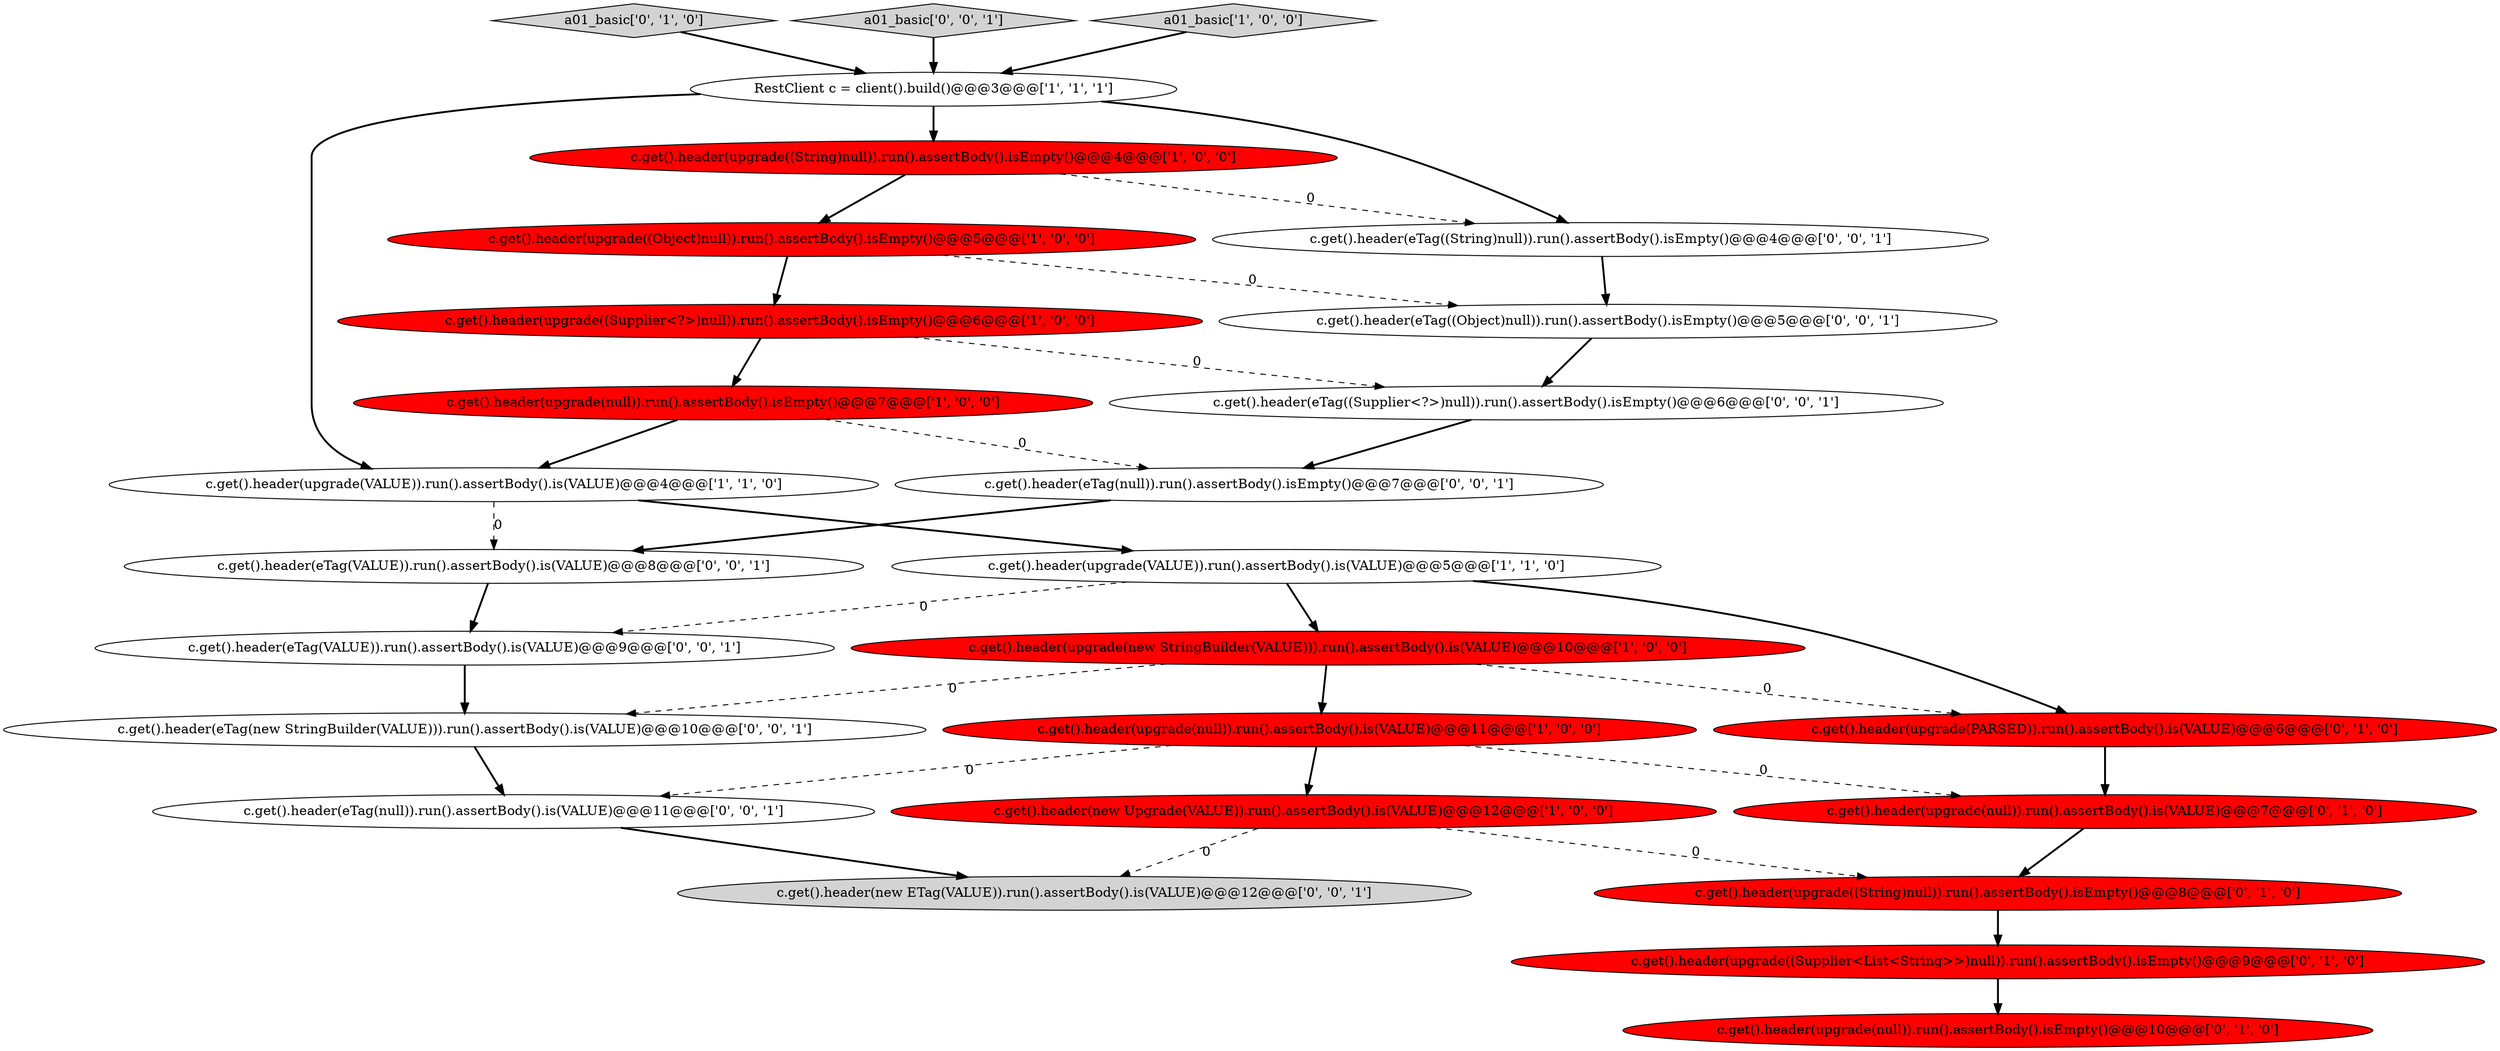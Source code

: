 digraph {
18 [style = filled, label = "c.get().header(eTag(new StringBuilder(VALUE))).run().assertBody().is(VALUE)@@@10@@@['0', '0', '1']", fillcolor = white, shape = ellipse image = "AAA0AAABBB3BBB"];
20 [style = filled, label = "c.get().header(eTag(VALUE)).run().assertBody().is(VALUE)@@@8@@@['0', '0', '1']", fillcolor = white, shape = ellipse image = "AAA0AAABBB3BBB"];
11 [style = filled, label = "a01_basic['0', '1', '0']", fillcolor = lightgray, shape = diamond image = "AAA0AAABBB2BBB"];
22 [style = filled, label = "a01_basic['0', '0', '1']", fillcolor = lightgray, shape = diamond image = "AAA0AAABBB3BBB"];
2 [style = filled, label = "c.get().header(upgrade(null)).run().assertBody().isEmpty()@@@7@@@['1', '0', '0']", fillcolor = red, shape = ellipse image = "AAA1AAABBB1BBB"];
12 [style = filled, label = "c.get().header(upgrade(null)).run().assertBody().isEmpty()@@@10@@@['0', '1', '0']", fillcolor = red, shape = ellipse image = "AAA1AAABBB2BBB"];
7 [style = filled, label = "RestClient c = client().build()@@@3@@@['1', '1', '1']", fillcolor = white, shape = ellipse image = "AAA0AAABBB1BBB"];
0 [style = filled, label = "c.get().header(new Upgrade(VALUE)).run().assertBody().is(VALUE)@@@12@@@['1', '0', '0']", fillcolor = red, shape = ellipse image = "AAA1AAABBB1BBB"];
3 [style = filled, label = "c.get().header(upgrade(VALUE)).run().assertBody().is(VALUE)@@@4@@@['1', '1', '0']", fillcolor = white, shape = ellipse image = "AAA0AAABBB1BBB"];
24 [style = filled, label = "c.get().header(eTag(null)).run().assertBody().isEmpty()@@@7@@@['0', '0', '1']", fillcolor = white, shape = ellipse image = "AAA0AAABBB3BBB"];
1 [style = filled, label = "c.get().header(upgrade((String)null)).run().assertBody().isEmpty()@@@4@@@['1', '0', '0']", fillcolor = red, shape = ellipse image = "AAA1AAABBB1BBB"];
26 [style = filled, label = "c.get().header(eTag((Object)null)).run().assertBody().isEmpty()@@@5@@@['0', '0', '1']", fillcolor = white, shape = ellipse image = "AAA0AAABBB3BBB"];
8 [style = filled, label = "c.get().header(upgrade(null)).run().assertBody().is(VALUE)@@@11@@@['1', '0', '0']", fillcolor = red, shape = ellipse image = "AAA1AAABBB1BBB"];
15 [style = filled, label = "c.get().header(upgrade(PARSED)).run().assertBody().is(VALUE)@@@6@@@['0', '1', '0']", fillcolor = red, shape = ellipse image = "AAA1AAABBB2BBB"];
16 [style = filled, label = "c.get().header(upgrade(null)).run().assertBody().is(VALUE)@@@7@@@['0', '1', '0']", fillcolor = red, shape = ellipse image = "AAA1AAABBB2BBB"];
23 [style = filled, label = "c.get().header(eTag((Supplier<?>)null)).run().assertBody().isEmpty()@@@6@@@['0', '0', '1']", fillcolor = white, shape = ellipse image = "AAA0AAABBB3BBB"];
4 [style = filled, label = "c.get().header(upgrade((Object)null)).run().assertBody().isEmpty()@@@5@@@['1', '0', '0']", fillcolor = red, shape = ellipse image = "AAA1AAABBB1BBB"];
14 [style = filled, label = "c.get().header(upgrade((String)null)).run().assertBody().isEmpty()@@@8@@@['0', '1', '0']", fillcolor = red, shape = ellipse image = "AAA1AAABBB2BBB"];
17 [style = filled, label = "c.get().header(new ETag(VALUE)).run().assertBody().is(VALUE)@@@12@@@['0', '0', '1']", fillcolor = lightgray, shape = ellipse image = "AAA0AAABBB3BBB"];
5 [style = filled, label = "c.get().header(upgrade(new StringBuilder(VALUE))).run().assertBody().is(VALUE)@@@10@@@['1', '0', '0']", fillcolor = red, shape = ellipse image = "AAA1AAABBB1BBB"];
21 [style = filled, label = "c.get().header(eTag(null)).run().assertBody().is(VALUE)@@@11@@@['0', '0', '1']", fillcolor = white, shape = ellipse image = "AAA0AAABBB3BBB"];
6 [style = filled, label = "a01_basic['1', '0', '0']", fillcolor = lightgray, shape = diamond image = "AAA0AAABBB1BBB"];
19 [style = filled, label = "c.get().header(eTag((String)null)).run().assertBody().isEmpty()@@@4@@@['0', '0', '1']", fillcolor = white, shape = ellipse image = "AAA0AAABBB3BBB"];
25 [style = filled, label = "c.get().header(eTag(VALUE)).run().assertBody().is(VALUE)@@@9@@@['0', '0', '1']", fillcolor = white, shape = ellipse image = "AAA0AAABBB3BBB"];
13 [style = filled, label = "c.get().header(upgrade((Supplier<List<String>>)null)).run().assertBody().isEmpty()@@@9@@@['0', '1', '0']", fillcolor = red, shape = ellipse image = "AAA1AAABBB2BBB"];
10 [style = filled, label = "c.get().header(upgrade((Supplier<?>)null)).run().assertBody().isEmpty()@@@6@@@['1', '0', '0']", fillcolor = red, shape = ellipse image = "AAA1AAABBB1BBB"];
9 [style = filled, label = "c.get().header(upgrade(VALUE)).run().assertBody().is(VALUE)@@@5@@@['1', '1', '0']", fillcolor = white, shape = ellipse image = "AAA0AAABBB1BBB"];
4->10 [style = bold, label=""];
5->8 [style = bold, label=""];
1->4 [style = bold, label=""];
8->16 [style = dashed, label="0"];
7->1 [style = bold, label=""];
2->3 [style = bold, label=""];
1->19 [style = dashed, label="0"];
25->18 [style = bold, label=""];
4->26 [style = dashed, label="0"];
8->21 [style = dashed, label="0"];
5->18 [style = dashed, label="0"];
15->16 [style = bold, label=""];
20->25 [style = bold, label=""];
0->17 [style = dashed, label="0"];
22->7 [style = bold, label=""];
7->3 [style = bold, label=""];
24->20 [style = bold, label=""];
8->0 [style = bold, label=""];
3->9 [style = bold, label=""];
0->14 [style = dashed, label="0"];
23->24 [style = bold, label=""];
13->12 [style = bold, label=""];
9->15 [style = bold, label=""];
19->26 [style = bold, label=""];
26->23 [style = bold, label=""];
3->20 [style = dashed, label="0"];
9->25 [style = dashed, label="0"];
9->5 [style = bold, label=""];
16->14 [style = bold, label=""];
10->2 [style = bold, label=""];
14->13 [style = bold, label=""];
18->21 [style = bold, label=""];
2->24 [style = dashed, label="0"];
6->7 [style = bold, label=""];
5->15 [style = dashed, label="0"];
7->19 [style = bold, label=""];
21->17 [style = bold, label=""];
10->23 [style = dashed, label="0"];
11->7 [style = bold, label=""];
}
